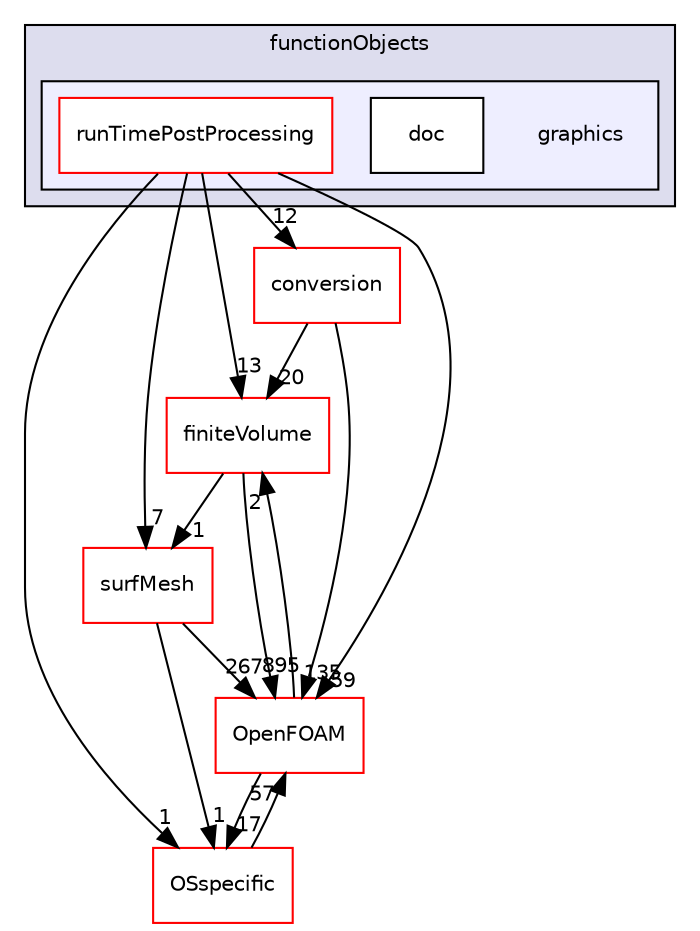 digraph "src/functionObjects/graphics" {
  bgcolor=transparent;
  compound=true
  node [ fontsize="10", fontname="Helvetica"];
  edge [ labelfontsize="10", labelfontname="Helvetica"];
  subgraph clusterdir_de23f6d4f0962ea995903f5110543226 {
    graph [ bgcolor="#ddddee", pencolor="black", label="functionObjects" fontname="Helvetica", fontsize="10", URL="dir_de23f6d4f0962ea995903f5110543226.html"]
  subgraph clusterdir_23ddcf786c7e798d4acfd2c5442d9019 {
    graph [ bgcolor="#eeeeff", pencolor="black", label="" URL="dir_23ddcf786c7e798d4acfd2c5442d9019.html"];
    dir_23ddcf786c7e798d4acfd2c5442d9019 [shape=plaintext label="graphics"];
    dir_eb0b9a6110819fc844366b53a3f2de97 [shape=box label="doc" color="black" fillcolor="white" style="filled" URL="dir_eb0b9a6110819fc844366b53a3f2de97.html"];
    dir_31943fb1dcb8bfa4f5398331709088d7 [shape=box label="runTimePostProcessing" color="red" fillcolor="white" style="filled" URL="dir_31943fb1dcb8bfa4f5398331709088d7.html"];
  }
  }
  dir_9bd15774b555cf7259a6fa18f99fe99b [shape=box label="finiteVolume" color="red" URL="dir_9bd15774b555cf7259a6fa18f99fe99b.html"];
  dir_22e3beccf9f956a3c7bfcabae9a0dde0 [shape=box label="conversion" color="red" URL="dir_22e3beccf9f956a3c7bfcabae9a0dde0.html"];
  dir_0a88fe22feb23ce5f078a04a1df67721 [shape=box label="surfMesh" color="red" URL="dir_0a88fe22feb23ce5f078a04a1df67721.html"];
  dir_c5473ff19b20e6ec4dfe5c310b3778a8 [shape=box label="OpenFOAM" color="red" URL="dir_c5473ff19b20e6ec4dfe5c310b3778a8.html"];
  dir_1e7df7a7407fc4618be5c18f76eb7b99 [shape=box label="OSspecific" color="red" URL="dir_1e7df7a7407fc4618be5c18f76eb7b99.html"];
  dir_9bd15774b555cf7259a6fa18f99fe99b->dir_0a88fe22feb23ce5f078a04a1df67721 [headlabel="1", labeldistance=1.5 headhref="dir_000814_003623.html"];
  dir_9bd15774b555cf7259a6fa18f99fe99b->dir_c5473ff19b20e6ec4dfe5c310b3778a8 [headlabel="895", labeldistance=1.5 headhref="dir_000814_002151.html"];
  dir_22e3beccf9f956a3c7bfcabae9a0dde0->dir_9bd15774b555cf7259a6fa18f99fe99b [headlabel="20", labeldistance=1.5 headhref="dir_000546_000814.html"];
  dir_22e3beccf9f956a3c7bfcabae9a0dde0->dir_c5473ff19b20e6ec4dfe5c310b3778a8 [headlabel="135", labeldistance=1.5 headhref="dir_000546_002151.html"];
  dir_0a88fe22feb23ce5f078a04a1df67721->dir_c5473ff19b20e6ec4dfe5c310b3778a8 [headlabel="267", labeldistance=1.5 headhref="dir_003623_002151.html"];
  dir_0a88fe22feb23ce5f078a04a1df67721->dir_1e7df7a7407fc4618be5c18f76eb7b99 [headlabel="1", labeldistance=1.5 headhref="dir_003623_002944.html"];
  dir_c5473ff19b20e6ec4dfe5c310b3778a8->dir_9bd15774b555cf7259a6fa18f99fe99b [headlabel="2", labeldistance=1.5 headhref="dir_002151_000814.html"];
  dir_c5473ff19b20e6ec4dfe5c310b3778a8->dir_1e7df7a7407fc4618be5c18f76eb7b99 [headlabel="17", labeldistance=1.5 headhref="dir_002151_002944.html"];
  dir_31943fb1dcb8bfa4f5398331709088d7->dir_9bd15774b555cf7259a6fa18f99fe99b [headlabel="13", labeldistance=1.5 headhref="dir_001346_000814.html"];
  dir_31943fb1dcb8bfa4f5398331709088d7->dir_22e3beccf9f956a3c7bfcabae9a0dde0 [headlabel="12", labeldistance=1.5 headhref="dir_001346_000546.html"];
  dir_31943fb1dcb8bfa4f5398331709088d7->dir_0a88fe22feb23ce5f078a04a1df67721 [headlabel="7", labeldistance=1.5 headhref="dir_001346_003623.html"];
  dir_31943fb1dcb8bfa4f5398331709088d7->dir_c5473ff19b20e6ec4dfe5c310b3778a8 [headlabel="59", labeldistance=1.5 headhref="dir_001346_002151.html"];
  dir_31943fb1dcb8bfa4f5398331709088d7->dir_1e7df7a7407fc4618be5c18f76eb7b99 [headlabel="1", labeldistance=1.5 headhref="dir_001346_002944.html"];
  dir_1e7df7a7407fc4618be5c18f76eb7b99->dir_c5473ff19b20e6ec4dfe5c310b3778a8 [headlabel="57", labeldistance=1.5 headhref="dir_002944_002151.html"];
}
